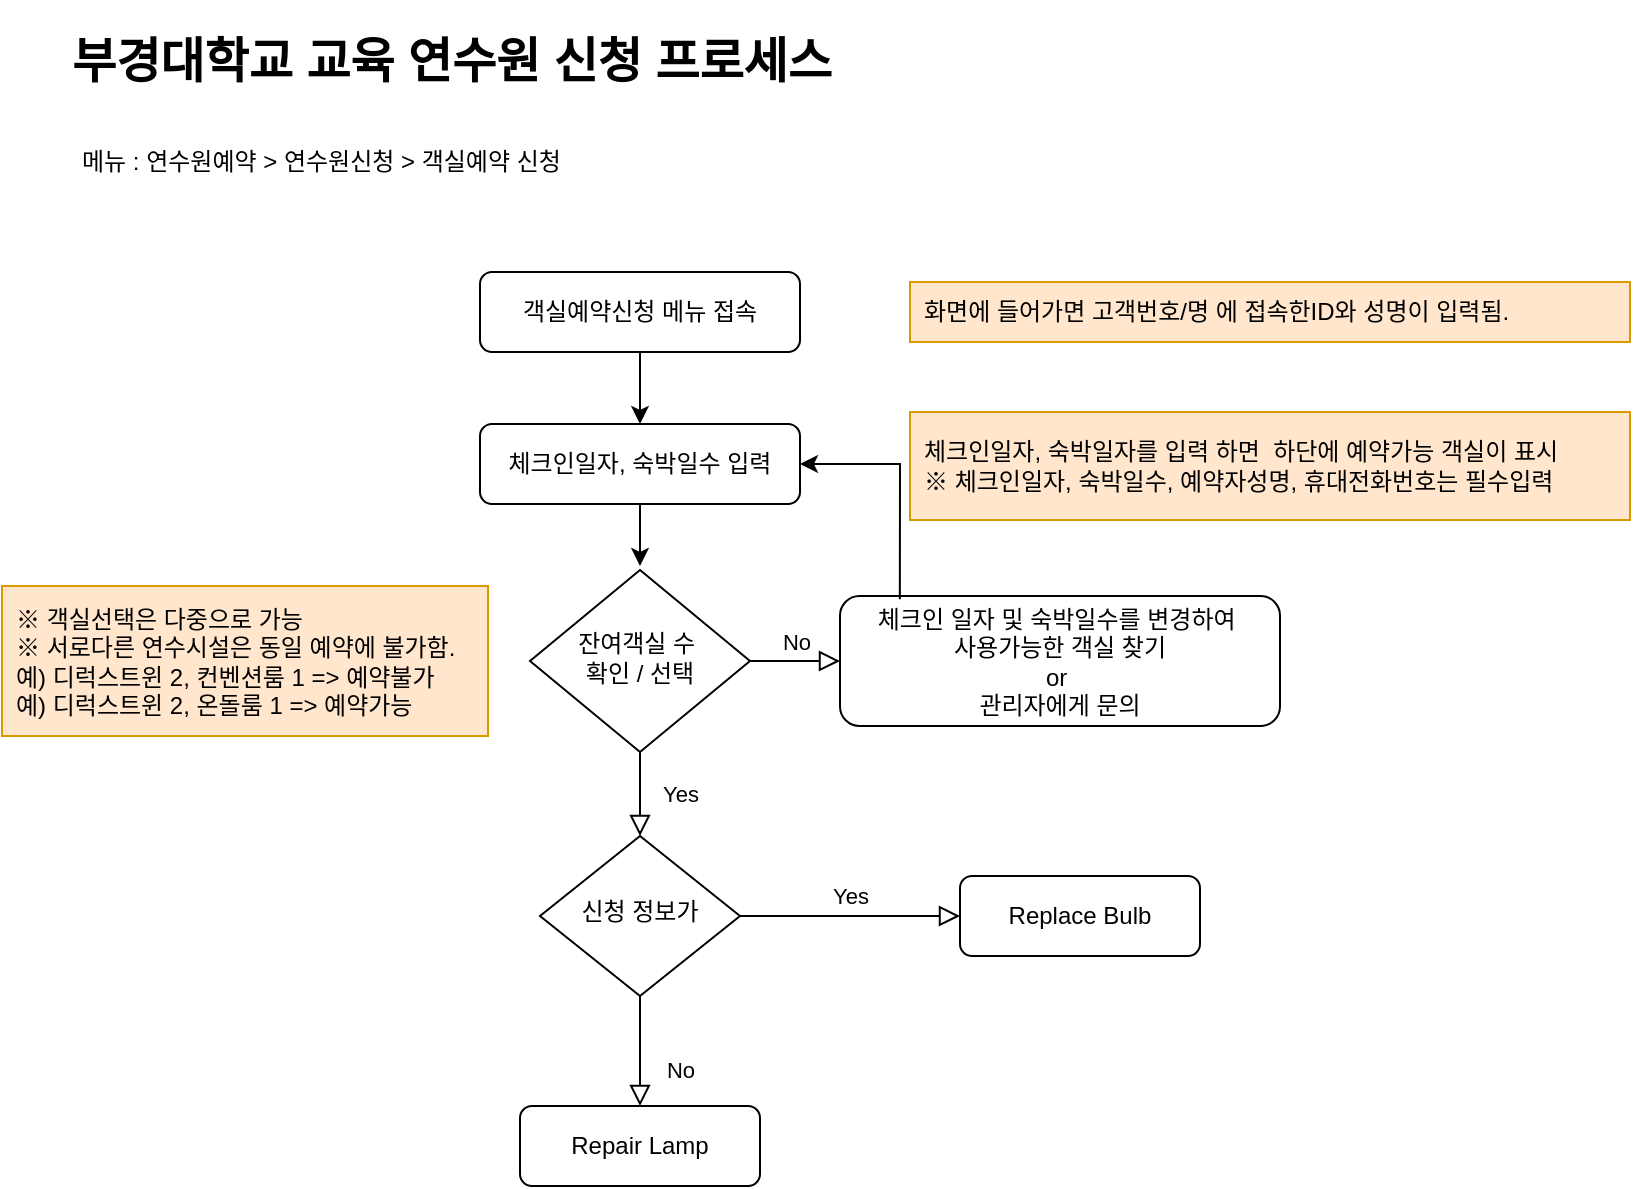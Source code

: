<mxfile version="15.8.2" type="github">
  <diagram id="C5RBs43oDa-KdzZeNtuy" name="Page-1">
    <mxGraphModel dx="1185" dy="662" grid="1" gridSize="10" guides="1" tooltips="1" connect="1" arrows="1" fold="1" page="1" pageScale="1" pageWidth="827" pageHeight="1169" math="0" shadow="0">
      <root>
        <mxCell id="WIyWlLk6GJQsqaUBKTNV-0" />
        <mxCell id="WIyWlLk6GJQsqaUBKTNV-1" parent="WIyWlLk6GJQsqaUBKTNV-0" />
        <mxCell id="WIyWlLk6GJQsqaUBKTNV-3" value="객실예약신청 메뉴 접속" style="rounded=1;whiteSpace=wrap;html=1;fontSize=12;glass=0;strokeWidth=1;shadow=0;" parent="WIyWlLk6GJQsqaUBKTNV-1" vertex="1">
          <mxGeometry x="247" y="140" width="160" height="40" as="geometry" />
        </mxCell>
        <mxCell id="WIyWlLk6GJQsqaUBKTNV-4" value="Yes" style="rounded=0;html=1;jettySize=auto;orthogonalLoop=1;fontSize=11;endArrow=block;endFill=0;endSize=8;strokeWidth=1;shadow=0;labelBackgroundColor=none;edgeStyle=orthogonalEdgeStyle;" parent="WIyWlLk6GJQsqaUBKTNV-1" source="WIyWlLk6GJQsqaUBKTNV-6" target="WIyWlLk6GJQsqaUBKTNV-10" edge="1">
          <mxGeometry y="20" relative="1" as="geometry">
            <mxPoint as="offset" />
          </mxGeometry>
        </mxCell>
        <mxCell id="WIyWlLk6GJQsqaUBKTNV-5" value="No" style="edgeStyle=orthogonalEdgeStyle;rounded=0;html=1;jettySize=auto;orthogonalLoop=1;fontSize=11;endArrow=block;endFill=0;endSize=8;strokeWidth=1;shadow=0;labelBackgroundColor=none;entryX=0;entryY=0.5;entryDx=0;entryDy=0;" parent="WIyWlLk6GJQsqaUBKTNV-1" source="WIyWlLk6GJQsqaUBKTNV-6" target="WIyWlLk6GJQsqaUBKTNV-7" edge="1">
          <mxGeometry y="10" relative="1" as="geometry">
            <mxPoint as="offset" />
          </mxGeometry>
        </mxCell>
        <mxCell id="WIyWlLk6GJQsqaUBKTNV-6" value="잔여객실 수&amp;nbsp;&lt;br&gt;확인 / 선택" style="rhombus;whiteSpace=wrap;html=1;shadow=0;fontFamily=Helvetica;fontSize=12;align=center;strokeWidth=1;spacing=6;spacingTop=-4;" parent="WIyWlLk6GJQsqaUBKTNV-1" vertex="1">
          <mxGeometry x="272" y="289" width="110" height="91" as="geometry" />
        </mxCell>
        <mxCell id="WIyWlLk6GJQsqaUBKTNV-7" value="체크인 일자 및 숙박일수를 변경하여&amp;nbsp;&lt;br&gt;사용가능한 객실 찾기&lt;br&gt;or&amp;nbsp;&lt;br&gt;관리자에게 문의" style="rounded=1;whiteSpace=wrap;html=1;fontSize=12;glass=0;strokeWidth=1;shadow=0;" parent="WIyWlLk6GJQsqaUBKTNV-1" vertex="1">
          <mxGeometry x="427" y="302" width="220" height="65" as="geometry" />
        </mxCell>
        <mxCell id="WIyWlLk6GJQsqaUBKTNV-8" value="No" style="rounded=0;html=1;jettySize=auto;orthogonalLoop=1;fontSize=11;endArrow=block;endFill=0;endSize=8;strokeWidth=1;shadow=0;labelBackgroundColor=none;edgeStyle=orthogonalEdgeStyle;" parent="WIyWlLk6GJQsqaUBKTNV-1" source="WIyWlLk6GJQsqaUBKTNV-10" target="WIyWlLk6GJQsqaUBKTNV-11" edge="1">
          <mxGeometry x="0.333" y="20" relative="1" as="geometry">
            <mxPoint as="offset" />
          </mxGeometry>
        </mxCell>
        <mxCell id="WIyWlLk6GJQsqaUBKTNV-9" value="Yes" style="edgeStyle=orthogonalEdgeStyle;rounded=0;html=1;jettySize=auto;orthogonalLoop=1;fontSize=11;endArrow=block;endFill=0;endSize=8;strokeWidth=1;shadow=0;labelBackgroundColor=none;" parent="WIyWlLk6GJQsqaUBKTNV-1" source="WIyWlLk6GJQsqaUBKTNV-10" target="WIyWlLk6GJQsqaUBKTNV-12" edge="1">
          <mxGeometry y="10" relative="1" as="geometry">
            <mxPoint as="offset" />
          </mxGeometry>
        </mxCell>
        <mxCell id="WIyWlLk6GJQsqaUBKTNV-10" value="신청 정보가" style="rhombus;whiteSpace=wrap;html=1;shadow=0;fontFamily=Helvetica;fontSize=12;align=center;strokeWidth=1;spacing=6;spacingTop=-4;" parent="WIyWlLk6GJQsqaUBKTNV-1" vertex="1">
          <mxGeometry x="277" y="422" width="100" height="80" as="geometry" />
        </mxCell>
        <mxCell id="WIyWlLk6GJQsqaUBKTNV-11" value="Repair Lamp" style="rounded=1;whiteSpace=wrap;html=1;fontSize=12;glass=0;strokeWidth=1;shadow=0;" parent="WIyWlLk6GJQsqaUBKTNV-1" vertex="1">
          <mxGeometry x="267" y="557" width="120" height="40" as="geometry" />
        </mxCell>
        <mxCell id="WIyWlLk6GJQsqaUBKTNV-12" value="Replace Bulb" style="rounded=1;whiteSpace=wrap;html=1;fontSize=12;glass=0;strokeWidth=1;shadow=0;" parent="WIyWlLk6GJQsqaUBKTNV-1" vertex="1">
          <mxGeometry x="487" y="442" width="120" height="40" as="geometry" />
        </mxCell>
        <mxCell id="rqr4RQYNexkkW-Fm0Jm1-0" value="&lt;h1&gt;&lt;span&gt;부경대학교 교육 연수원 신청 프로세스&lt;/span&gt;&lt;/h1&gt;" style="text;html=1;strokeColor=none;fillColor=none;align=left;verticalAlign=middle;whiteSpace=wrap;rounded=0;fontStyle=1" vertex="1" parent="WIyWlLk6GJQsqaUBKTNV-1">
          <mxGeometry x="41" y="10" width="770" height="50" as="geometry" />
        </mxCell>
        <mxCell id="rqr4RQYNexkkW-Fm0Jm1-1" value="메뉴 : 연수원예약 &amp;gt; 연수원신청 &amp;gt; 객실예약 신청" style="text;html=1;strokeColor=none;fillColor=none;align=left;verticalAlign=middle;whiteSpace=wrap;rounded=0;spacingLeft=5;" vertex="1" parent="WIyWlLk6GJQsqaUBKTNV-1">
          <mxGeometry x="41" y="70" width="310" height="30" as="geometry" />
        </mxCell>
        <mxCell id="rqr4RQYNexkkW-Fm0Jm1-2" value="화면에 들어가면 고객번호/명 에 접속한ID와 성명이 입력됨." style="text;html=1;strokeColor=#d79b00;fillColor=#ffe6cc;align=left;verticalAlign=middle;whiteSpace=wrap;rounded=0;spacingLeft=5;" vertex="1" parent="WIyWlLk6GJQsqaUBKTNV-1">
          <mxGeometry x="462" y="145" width="360" height="30" as="geometry" />
        </mxCell>
        <mxCell id="rqr4RQYNexkkW-Fm0Jm1-3" value="체크인일자, 숙박일수 입력" style="rounded=1;whiteSpace=wrap;html=1;fontSize=12;glass=0;strokeWidth=1;shadow=0;" vertex="1" parent="WIyWlLk6GJQsqaUBKTNV-1">
          <mxGeometry x="247" y="216" width="160" height="40" as="geometry" />
        </mxCell>
        <mxCell id="rqr4RQYNexkkW-Fm0Jm1-4" value="체크인일자, 숙박일자를 입력 하면&amp;nbsp; 하단에 예약가능 객실이 표시&lt;br&gt;※ 체크인일자, 숙박일수, 예약자성명, 휴대전화번호는 필수입력" style="text;html=1;strokeColor=#d79b00;fillColor=#ffe6cc;align=left;verticalAlign=middle;whiteSpace=wrap;rounded=0;spacingLeft=5;" vertex="1" parent="WIyWlLk6GJQsqaUBKTNV-1">
          <mxGeometry x="462" y="210" width="360" height="54" as="geometry" />
        </mxCell>
        <mxCell id="rqr4RQYNexkkW-Fm0Jm1-7" value="" style="endArrow=classic;html=1;rounded=0;exitX=0.5;exitY=1;exitDx=0;exitDy=0;entryX=0.5;entryY=0;entryDx=0;entryDy=0;" edge="1" parent="WIyWlLk6GJQsqaUBKTNV-1" source="WIyWlLk6GJQsqaUBKTNV-3" target="rqr4RQYNexkkW-Fm0Jm1-3">
          <mxGeometry width="50" height="50" relative="1" as="geometry">
            <mxPoint x="527" y="367" as="sourcePoint" />
            <mxPoint x="577" y="317" as="targetPoint" />
          </mxGeometry>
        </mxCell>
        <mxCell id="rqr4RQYNexkkW-Fm0Jm1-8" value="" style="endArrow=classic;html=1;rounded=0;exitX=0.5;exitY=1;exitDx=0;exitDy=0;" edge="1" parent="WIyWlLk6GJQsqaUBKTNV-1" source="rqr4RQYNexkkW-Fm0Jm1-3">
          <mxGeometry width="50" height="50" relative="1" as="geometry">
            <mxPoint x="337" y="190" as="sourcePoint" />
            <mxPoint x="327" y="287" as="targetPoint" />
          </mxGeometry>
        </mxCell>
        <mxCell id="rqr4RQYNexkkW-Fm0Jm1-10" value="" style="endArrow=classic;html=1;rounded=0;entryX=1;entryY=0.5;entryDx=0;entryDy=0;exitX=0.136;exitY=0.025;exitDx=0;exitDy=0;exitPerimeter=0;" edge="1" parent="WIyWlLk6GJQsqaUBKTNV-1" source="WIyWlLk6GJQsqaUBKTNV-7" target="rqr4RQYNexkkW-Fm0Jm1-3">
          <mxGeometry width="50" height="50" relative="1" as="geometry">
            <mxPoint x="457" y="297" as="sourcePoint" />
            <mxPoint x="577" y="297" as="targetPoint" />
            <Array as="points">
              <mxPoint x="457" y="236" />
            </Array>
          </mxGeometry>
        </mxCell>
        <mxCell id="rqr4RQYNexkkW-Fm0Jm1-11" value="※ 객실선택은 다중으로 가능&lt;br&gt;※ 서로다른 연수시설은 동일 예약에 불가함.&lt;br&gt;예) 디럭스트윈 2, 컨벤션룸 1 =&amp;gt; 예약불가&lt;br&gt;예) 디럭스트윈 2, 온돌룸 1 =&amp;gt; 예약가능&amp;nbsp;" style="text;html=1;strokeColor=#d79b00;fillColor=#ffe6cc;align=left;verticalAlign=middle;whiteSpace=wrap;rounded=0;spacingLeft=5;" vertex="1" parent="WIyWlLk6GJQsqaUBKTNV-1">
          <mxGeometry x="8" y="297" width="243" height="75" as="geometry" />
        </mxCell>
      </root>
    </mxGraphModel>
  </diagram>
</mxfile>
